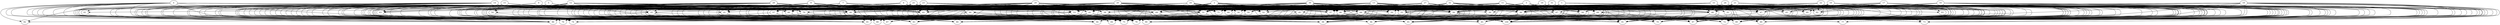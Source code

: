 // DAG automatically generated by daggen at Fri Aug  4 16:35:14 2017
// ./daggen --dot -n 100 --fat 0.8 --regular 0.8 --density 0.8 --jump 4 
digraph G {
  1 [size="794", alpha="0.08"]
  1 -> 34 [size ="34"]
  1 -> 36 [size ="34"]
  1 -> 37 [size ="34"]
  1 -> 45 [size ="34"]
  1 -> 46 [size ="34"]
  1 -> 47 [size ="34"]
  1 -> 48 [size ="34"]
  1 -> 51 [size ="34"]
  1 -> 52 [size ="34"]
  1 -> 53 [size ="34"]
  1 -> 56 [size ="34"]
  1 -> 58 [size ="34"]
  1 -> 59 [size ="34"]
  1 -> 62 [size ="34"]
  1 -> 64 [size ="34"]
  1 -> 66 [size ="34"]
  1 -> 67 [size ="34"]
  1 -> 69 [size ="34"]
  1 -> 72 [size ="34"]
  1 -> 83 [size ="34"]
  1 -> 89 [size ="34"]
  1 -> 90 [size ="34"]
  1 -> 91 [size ="34"]
  1 -> 93 [size ="34"]
  1 -> 95 [size ="34"]
  1 -> 99 [size ="34"]
  1 -> 100 [size ="34"]
  2 [size="16899", alpha="0.06"]
  2 -> 34 [size ="537"]
  2 -> 37 [size ="537"]
  2 -> 37 [size ="537"]
  2 -> 42 [size ="537"]
  2 -> 47 [size ="537"]
  2 -> 48 [size ="537"]
  2 -> 49 [size ="537"]
  2 -> 52 [size ="537"]
  2 -> 53 [size ="537"]
  2 -> 53 [size ="537"]
  2 -> 59 [size ="537"]
  2 -> 62 [size ="537"]
  2 -> 64 [size ="537"]
  2 -> 66 [size ="537"]
  2 -> 78 [size ="537"]
  2 -> 83 [size ="537"]
  2 -> 84 [size ="537"]
  2 -> 90 [size ="537"]
  2 -> 94 [size ="537"]
  2 -> 98 [size ="537"]
  2 -> 99 [size ="537"]
  2 -> 100 [size ="537"]
  3 [size="41276", alpha="0.14"]
  3 -> 34 [size ="34"]
  3 -> 36 [size ="34"]
  3 -> 37 [size ="34"]
  3 -> 38 [size ="34"]
  3 -> 42 [size ="34"]
  3 -> 44 [size ="34"]
  3 -> 47 [size ="34"]
  3 -> 52 [size ="34"]
  3 -> 55 [size ="34"]
  3 -> 56 [size ="34"]
  3 -> 58 [size ="34"]
  3 -> 59 [size ="34"]
  3 -> 62 [size ="34"]
  3 -> 64 [size ="34"]
  3 -> 65 [size ="34"]
  3 -> 66 [size ="34"]
  3 -> 69 [size ="34"]
  3 -> 72 [size ="34"]
  3 -> 75 [size ="34"]
  3 -> 80 [size ="34"]
  3 -> 81 [size ="34"]
  3 -> 84 [size ="34"]
  3 -> 87 [size ="34"]
  3 -> 89 [size ="34"]
  3 -> 90 [size ="34"]
  3 -> 91 [size ="34"]
  3 -> 94 [size ="34"]
  3 -> 98 [size ="34"]
  3 -> 99 [size ="34"]
  3 -> 100 [size ="34"]
  4 [size="8590", alpha="0.19"]
  4 -> 34 [size ="34"]
  4 -> 37 [size ="34"]
  4 -> 48 [size ="34"]
  4 -> 51 [size ="34"]
  4 -> 52 [size ="34"]
  4 -> 59 [size ="34"]
  4 -> 60 [size ="34"]
  4 -> 62 [size ="34"]
  4 -> 64 [size ="34"]
  4 -> 66 [size ="34"]
  4 -> 69 [size ="34"]
  4 -> 75 [size ="34"]
  4 -> 76 [size ="34"]
  4 -> 80 [size ="34"]
  4 -> 81 [size ="34"]
  4 -> 82 [size ="34"]
  4 -> 85 [size ="34"]
  4 -> 86 [size ="34"]
  4 -> 87 [size ="34"]
  4 -> 90 [size ="34"]
  4 -> 94 [size ="34"]
  4 -> 95 [size ="34"]
  4 -> 98 [size ="34"]
  4 -> 100 [size ="34"]
  5 [size="1972", alpha="0.03"]
  5 -> 36 [size ="34"]
  5 -> 40 [size ="34"]
  5 -> 42 [size ="34"]
  5 -> 48 [size ="34"]
  5 -> 50 [size ="34"]
  5 -> 51 [size ="34"]
  5 -> 59 [size ="34"]
  5 -> 60 [size ="34"]
  5 -> 62 [size ="34"]
  5 -> 63 [size ="34"]
  5 -> 66 [size ="34"]
  5 -> 69 [size ="34"]
  5 -> 71 [size ="34"]
  5 -> 74 [size ="34"]
  5 -> 75 [size ="34"]
  5 -> 80 [size ="34"]
  5 -> 81 [size ="34"]
  5 -> 82 [size ="34"]
  5 -> 86 [size ="34"]
  5 -> 87 [size ="34"]
  5 -> 89 [size ="34"]
  5 -> 91 [size ="34"]
  5 -> 93 [size ="34"]
  5 -> 94 [size ="34"]
  5 -> 95 [size ="34"]
  5 -> 98 [size ="34"]
  5 -> 100 [size ="34"]
  6 [size="28991", alpha="0.13"]
  6 -> 36 [size ="75"]
  6 -> 37 [size ="75"]
  6 -> 38 [size ="75"]
  6 -> 40 [size ="75"]
  6 -> 41 [size ="75"]
  6 -> 42 [size ="75"]
  6 -> 43 [size ="75"]
  6 -> 46 [size ="75"]
  6 -> 47 [size ="75"]
  6 -> 51 [size ="75"]
  6 -> 52 [size ="75"]
  6 -> 53 [size ="75"]
  6 -> 55 [size ="75"]
  6 -> 56 [size ="75"]
  6 -> 58 [size ="75"]
  6 -> 59 [size ="75"]
  6 -> 62 [size ="75"]
  6 -> 63 [size ="75"]
  6 -> 65 [size ="75"]
  6 -> 66 [size ="75"]
  6 -> 69 [size ="75"]
  6 -> 74 [size ="75"]
  6 -> 75 [size ="75"]
  6 -> 78 [size ="75"]
  6 -> 80 [size ="75"]
  6 -> 81 [size ="75"]
  6 -> 83 [size ="75"]
  6 -> 86 [size ="75"]
  6 -> 90 [size ="75"]
  6 -> 95 [size ="75"]
  6 -> 96 [size ="75"]
  6 -> 97 [size ="75"]
  7 [size="8590", alpha="0.18"]
  7 -> 35 [size ="34"]
  7 -> 36 [size ="34"]
  7 -> 37 [size ="34"]
  7 -> 38 [size ="34"]
  7 -> 40 [size ="34"]
  7 -> 42 [size ="34"]
  7 -> 43 [size ="34"]
  7 -> 46 [size ="34"]
  7 -> 51 [size ="34"]
  7 -> 52 [size ="34"]
  7 -> 55 [size ="34"]
  7 -> 58 [size ="34"]
  7 -> 62 [size ="34"]
  7 -> 63 [size ="34"]
  7 -> 66 [size ="34"]
  7 -> 68 [size ="34"]
  7 -> 69 [size ="34"]
  7 -> 71 [size ="34"]
  7 -> 72 [size ="34"]
  7 -> 74 [size ="34"]
  7 -> 75 [size ="34"]
  7 -> 78 [size ="34"]
  7 -> 80 [size ="34"]
  7 -> 81 [size ="34"]
  7 -> 83 [size ="34"]
  7 -> 84 [size ="34"]
  7 -> 85 [size ="34"]
  7 -> 86 [size ="34"]
  7 -> 90 [size ="34"]
  7 -> 91 [size ="34"]
  7 -> 94 [size ="34"]
  7 -> 97 [size ="34"]
  7 -> 98 [size ="34"]
  8 [size="231928", alpha="0.17"]
  8 -> 37 [size ="302"]
  8 -> 40 [size ="302"]
  8 -> 42 [size ="302"]
  8 -> 43 [size ="302"]
  8 -> 46 [size ="302"]
  8 -> 51 [size ="302"]
  8 -> 52 [size ="302"]
  8 -> 53 [size ="302"]
  8 -> 55 [size ="302"]
  8 -> 56 [size ="302"]
  8 -> 58 [size ="302"]
  8 -> 58 [size ="302"]
  8 -> 60 [size ="302"]
  8 -> 62 [size ="302"]
  8 -> 66 [size ="302"]
  8 -> 67 [size ="302"]
  8 -> 69 [size ="302"]
  8 -> 72 [size ="302"]
  8 -> 74 [size ="302"]
  8 -> 74 [size ="302"]
  8 -> 75 [size ="302"]
  8 -> 78 [size ="302"]
  8 -> 80 [size ="302"]
  8 -> 81 [size ="302"]
  8 -> 83 [size ="302"]
  8 -> 86 [size ="302"]
  8 -> 87 [size ="302"]
  8 -> 88 [size ="302"]
  8 -> 90 [size ="302"]
  8 -> 100 [size ="302"]
  9 [size="1022826", alpha="0.16"]
  9 -> 34 [size ="679"]
  9 -> 36 [size ="679"]
  9 -> 37 [size ="679"]
  9 -> 40 [size ="679"]
  9 -> 42 [size ="679"]
  9 -> 43 [size ="679"]
  9 -> 46 [size ="679"]
  9 -> 49 [size ="679"]
  9 -> 51 [size ="679"]
  9 -> 55 [size ="679"]
  9 -> 60 [size ="679"]
  9 -> 62 [size ="679"]
  9 -> 63 [size ="679"]
  9 -> 69 [size ="679"]
  9 -> 75 [size ="679"]
  9 -> 78 [size ="679"]
  9 -> 80 [size ="679"]
  9 -> 81 [size ="679"]
  9 -> 83 [size ="679"]
  9 -> 84 [size ="679"]
  9 -> 86 [size ="679"]
  9 -> 87 [size ="679"]
  9 -> 91 [size ="679"]
  9 -> 94 [size ="679"]
  9 -> 100 [size ="679"]
  10 [size="782758", alpha="0.05"]
  10 -> 34 [size ="679"]
  10 -> 37 [size ="679"]
  10 -> 37 [size ="679"]
  10 -> 39 [size ="679"]
  10 -> 42 [size ="679"]
  10 -> 48 [size ="679"]
  10 -> 49 [size ="679"]
  10 -> 56 [size ="679"]
  10 -> 58 [size ="679"]
  10 -> 59 [size ="679"]
  10 -> 60 [size ="679"]
  10 -> 62 [size ="679"]
  10 -> 65 [size ="679"]
  10 -> 69 [size ="679"]
  10 -> 72 [size ="679"]
  10 -> 77 [size ="679"]
  10 -> 78 [size ="679"]
  10 -> 80 [size ="679"]
  10 -> 81 [size ="679"]
  10 -> 85 [size ="679"]
  10 -> 89 [size ="679"]
  10 -> 90 [size ="679"]
  10 -> 91 [size ="679"]
  10 -> 93 [size ="679"]
  10 -> 97 [size ="679"]
  10 -> 98 [size ="679"]
  10 -> 100 [size ="679"]
  11 [size="7142", alpha="0.13"]
  11 -> 34 [size ="411"]
  11 -> 36 [size ="411"]
  11 -> 37 [size ="411"]
  11 -> 39 [size ="411"]
  11 -> 40 [size ="411"]
  11 -> 42 [size ="411"]
  11 -> 46 [size ="411"]
  11 -> 47 [size ="411"]
  11 -> 50 [size ="411"]
  11 -> 55 [size ="411"]
  11 -> 56 [size ="411"]
  11 -> 60 [size ="411"]
  11 -> 63 [size ="411"]
  11 -> 67 [size ="411"]
  11 -> 69 [size ="411"]
  11 -> 71 [size ="411"]
  11 -> 72 [size ="411"]
  11 -> 73 [size ="411"]
  11 -> 74 [size ="411"]
  11 -> 75 [size ="411"]
  11 -> 78 [size ="411"]
  11 -> 79 [size ="411"]
  11 -> 80 [size ="411"]
  11 -> 81 [size ="411"]
  11 -> 85 [size ="411"]
  11 -> 90 [size ="411"]
  11 -> 91 [size ="411"]
  11 -> 97 [size ="411"]
  11 -> 98 [size ="411"]
  12 [size="50514", alpha="0.15"]
  12 -> 37 [size ="134"]
  12 -> 40 [size ="134"]
  12 -> 42 [size ="134"]
  12 -> 43 [size ="134"]
  12 -> 44 [size ="134"]
  12 -> 46 [size ="134"]
  12 -> 50 [size ="134"]
  12 -> 52 [size ="134"]
  12 -> 54 [size ="134"]
  12 -> 56 [size ="134"]
  12 -> 56 [size ="134"]
  12 -> 60 [size ="134"]
  12 -> 63 [size ="134"]
  12 -> 66 [size ="134"]
  12 -> 68 [size ="134"]
  12 -> 69 [size ="134"]
  12 -> 72 [size ="134"]
  12 -> 74 [size ="134"]
  12 -> 75 [size ="134"]
  12 -> 75 [size ="134"]
  12 -> 76 [size ="134"]
  12 -> 78 [size ="134"]
  12 -> 79 [size ="134"]
  12 -> 80 [size ="134"]
  12 -> 83 [size ="134"]
  12 -> 86 [size ="134"]
  12 -> 90 [size ="134"]
  12 -> 91 [size ="134"]
  12 -> 98 [size ="134"]
  13 [size="10251", alpha="0.02"]
  13 -> 36 [size ="537"]
  13 -> 38 [size ="537"]
  13 -> 42 [size ="537"]
  13 -> 46 [size ="537"]
  13 -> 48 [size ="537"]
  13 -> 50 [size ="537"]
  13 -> 53 [size ="537"]
  13 -> 55 [size ="537"]
  13 -> 56 [size ="537"]
  13 -> 56 [size ="537"]
  13 -> 60 [size ="537"]
  13 -> 62 [size ="537"]
  13 -> 66 [size ="537"]
  13 -> 67 [size ="537"]
  13 -> 69 [size ="537"]
  13 -> 71 [size ="537"]
  13 -> 72 [size ="537"]
  13 -> 74 [size ="537"]
  13 -> 76 [size ="537"]
  13 -> 78 [size ="537"]
  13 -> 79 [size ="537"]
  13 -> 81 [size ="537"]
  13 -> 83 [size ="537"]
  13 -> 86 [size ="537"]
  13 -> 91 [size ="537"]
  13 -> 92 [size ="537"]
  13 -> 94 [size ="537"]
  13 -> 95 [size ="537"]
  13 -> 96 [size ="537"]
  13 -> 98 [size ="537"]
  13 -> 100 [size ="537"]
  14 [size="1806", alpha="0.20"]
  14 -> 34 [size ="134"]
  14 -> 37 [size ="134"]
  14 -> 38 [size ="134"]
  14 -> 40 [size ="134"]
  14 -> 41 [size ="134"]
  14 -> 42 [size ="134"]
  14 -> 46 [size ="134"]
  14 -> 48 [size ="134"]
  14 -> 49 [size ="134"]
  14 -> 52 [size ="134"]
  14 -> 53 [size ="134"]
  14 -> 56 [size ="134"]
  14 -> 59 [size ="134"]
  14 -> 60 [size ="134"]
  14 -> 61 [size ="134"]
  14 -> 62 [size ="134"]
  14 -> 71 [size ="134"]
  14 -> 75 [size ="134"]
  14 -> 76 [size ="134"]
  14 -> 78 [size ="134"]
  14 -> 79 [size ="134"]
  14 -> 80 [size ="134"]
  14 -> 81 [size ="134"]
  14 -> 83 [size ="134"]
  14 -> 84 [size ="134"]
  14 -> 85 [size ="134"]
  14 -> 86 [size ="134"]
  14 -> 87 [size ="134"]
  14 -> 88 [size ="134"]
  14 -> 95 [size ="134"]
  14 -> 98 [size ="134"]
  15 [size="231928", alpha="0.06"]
  15 -> 36 [size ="302"]
  15 -> 38 [size ="302"]
  15 -> 42 [size ="302"]
  15 -> 50 [size ="302"]
  15 -> 51 [size ="302"]
  15 -> 52 [size ="302"]
  15 -> 53 [size ="302"]
  15 -> 54 [size ="302"]
  15 -> 56 [size ="302"]
  15 -> 58 [size ="302"]
  15 -> 59 [size ="302"]
  15 -> 63 [size ="302"]
  15 -> 70 [size ="302"]
  15 -> 74 [size ="302"]
  15 -> 76 [size ="302"]
  15 -> 78 [size ="302"]
  15 -> 81 [size ="302"]
  15 -> 83 [size ="302"]
  15 -> 84 [size ="302"]
  15 -> 85 [size ="302"]
  15 -> 86 [size ="302"]
  15 -> 87 [size ="302"]
  15 -> 92 [size ="302"]
  15 -> 95 [size ="302"]
  15 -> 98 [size ="302"]
  16 [size="549756", alpha="0.18"]
  16 -> 38 [size ="537"]
  16 -> 40 [size ="537"]
  16 -> 46 [size ="537"]
  16 -> 48 [size ="537"]
  16 -> 51 [size ="537"]
  16 -> 52 [size ="537"]
  16 -> 55 [size ="537"]
  16 -> 59 [size ="537"]
  16 -> 65 [size ="537"]
  16 -> 72 [size ="537"]
  16 -> 75 [size ="537"]
  16 -> 76 [size ="537"]
  16 -> 78 [size ="537"]
  16 -> 79 [size ="537"]
  16 -> 84 [size ="537"]
  16 -> 85 [size ="537"]
  16 -> 89 [size ="537"]
  16 -> 92 [size ="537"]
  16 -> 98 [size ="537"]
  16 -> 99 [size ="537"]
  17 [size="19728", alpha="0.13"]
  17 -> 36 [size ="537"]
  17 -> 37 [size ="537"]
  17 -> 40 [size ="537"]
  17 -> 41 [size ="537"]
  17 -> 46 [size ="537"]
  17 -> 49 [size ="537"]
  17 -> 51 [size ="537"]
  17 -> 52 [size ="537"]
  17 -> 55 [size ="537"]
  17 -> 59 [size ="537"]
  17 -> 65 [size ="537"]
  17 -> 66 [size ="537"]
  17 -> 68 [size ="537"]
  17 -> 72 [size ="537"]
  17 -> 75 [size ="537"]
  17 -> 77 [size ="537"]
  17 -> 78 [size ="537"]
  17 -> 79 [size ="537"]
  17 -> 80 [size ="537"]
  17 -> 84 [size ="537"]
  17 -> 85 [size ="537"]
  17 -> 87 [size ="537"]
  17 -> 90 [size ="537"]
  17 -> 91 [size ="537"]
  17 -> 92 [size ="537"]
  17 -> 96 [size ="537"]
  17 -> 97 [size ="537"]
  17 -> 100 [size ="537"]
  18 [size="1137", alpha="0.12"]
  18 -> 36 [size ="34"]
  18 -> 37 [size ="34"]
  18 -> 42 [size ="34"]
  18 -> 46 [size ="34"]
  18 -> 47 [size ="34"]
  18 -> 50 [size ="34"]
  18 -> 51 [size ="34"]
  18 -> 52 [size ="34"]
  18 -> 55 [size ="34"]
  18 -> 56 [size ="34"]
  18 -> 62 [size ="34"]
  18 -> 64 [size ="34"]
  18 -> 72 [size ="34"]
  18 -> 72 [size ="34"]
  18 -> 73 [size ="34"]
  18 -> 77 [size ="34"]
  18 -> 78 [size ="34"]
  18 -> 79 [size ="34"]
  18 -> 83 [size ="34"]
  18 -> 85 [size ="34"]
  18 -> 86 [size ="34"]
  18 -> 90 [size ="34"]
  18 -> 91 [size ="34"]
  18 -> 91 [size ="34"]
  18 -> 94 [size ="34"]
  18 -> 95 [size ="34"]
  18 -> 97 [size ="34"]
  18 -> 98 [size ="34"]
  18 -> 100 [size ="34"]
  19 [size="368293", alpha="0.15"]
  19 -> 37 [size ="411"]
  19 -> 38 [size ="411"]
  19 -> 40 [size ="411"]
  19 -> 42 [size ="411"]
  19 -> 48 [size ="411"]
  19 -> 49 [size ="411"]
  19 -> 50 [size ="411"]
  19 -> 51 [size ="411"]
  19 -> 54 [size ="411"]
  19 -> 57 [size ="411"]
  19 -> 58 [size ="411"]
  19 -> 59 [size ="411"]
  19 -> 65 [size ="411"]
  19 -> 70 [size ="411"]
  19 -> 71 [size ="411"]
  19 -> 73 [size ="411"]
  19 -> 78 [size ="411"]
  19 -> 79 [size ="411"]
  19 -> 83 [size ="411"]
  19 -> 85 [size ="411"]
  19 -> 89 [size ="411"]
  19 -> 91 [size ="411"]
  19 -> 94 [size ="411"]
  19 -> 97 [size ="411"]
  19 -> 100 [size ="411"]
  20 [size="95592", alpha="0.17"]
  20 -> 37 [size ="75"]
  20 -> 40 [size ="75"]
  20 -> 40 [size ="75"]
  20 -> 42 [size ="75"]
  20 -> 43 [size ="75"]
  20 -> 46 [size ="75"]
  20 -> 48 [size ="75"]
  20 -> 50 [size ="75"]
  20 -> 51 [size ="75"]
  20 -> 55 [size ="75"]
  20 -> 56 [size ="75"]
  20 -> 59 [size ="75"]
  20 -> 60 [size ="75"]
  20 -> 70 [size ="75"]
  20 -> 71 [size ="75"]
  20 -> 72 [size ="75"]
  20 -> 74 [size ="75"]
  20 -> 78 [size ="75"]
  20 -> 80 [size ="75"]
  20 -> 81 [size ="75"]
  20 -> 85 [size ="75"]
  20 -> 90 [size ="75"]
  20 -> 91 [size ="75"]
  20 -> 95 [size ="75"]
  20 -> 96 [size ="75"]
  20 -> 97 [size ="75"]
  20 -> 98 [size ="75"]
  20 -> 99 [size ="75"]
  20 -> 100 [size ="75"]
  21 [size="8590", alpha="0.10"]
  21 -> 34 [size ="34"]
  21 -> 36 [size ="34"]
  21 -> 37 [size ="34"]
  21 -> 38 [size ="34"]
  21 -> 46 [size ="34"]
  21 -> 48 [size ="34"]
  21 -> 49 [size ="34"]
  21 -> 51 [size ="34"]
  21 -> 51 [size ="34"]
  21 -> 52 [size ="34"]
  21 -> 55 [size ="34"]
  21 -> 58 [size ="34"]
  21 -> 66 [size ="34"]
  21 -> 67 [size ="34"]
  21 -> 69 [size ="34"]
  21 -> 72 [size ="34"]
  21 -> 73 [size ="34"]
  21 -> 75 [size ="34"]
  21 -> 79 [size ="34"]
  21 -> 81 [size ="34"]
  21 -> 87 [size ="34"]
  21 -> 88 [size ="34"]
  21 -> 90 [size ="34"]
  21 -> 95 [size ="34"]
  21 -> 97 [size ="34"]
  21 -> 97 [size ="34"]
  21 -> 99 [size ="34"]
  22 [size="161801", alpha="0.16"]
  22 -> 34 [size ="302"]
  22 -> 36 [size ="302"]
  22 -> 46 [size ="302"]
  22 -> 47 [size ="302"]
  22 -> 51 [size ="302"]
  22 -> 52 [size ="302"]
  22 -> 55 [size ="302"]
  22 -> 58 [size ="302"]
  22 -> 59 [size ="302"]
  22 -> 66 [size ="302"]
  22 -> 68 [size ="302"]
  22 -> 69 [size ="302"]
  22 -> 72 [size ="302"]
  22 -> 75 [size ="302"]
  22 -> 81 [size ="302"]
  22 -> 83 [size ="302"]
  22 -> 84 [size ="302"]
  22 -> 85 [size ="302"]
  22 -> 87 [size ="302"]
  22 -> 88 [size ="302"]
  22 -> 90 [size ="302"]
  22 -> 91 [size ="302"]
  22 -> 92 [size ="302"]
  22 -> 97 [size ="302"]
  22 -> 98 [size ="302"]
  22 -> 99 [size ="302"]
  22 -> 100 [size ="302"]
  23 [size="782758", alpha="0.17"]
  23 -> 34 [size ="679"]
  23 -> 36 [size ="679"]
  23 -> 37 [size ="679"]
  23 -> 38 [size ="679"]
  23 -> 39 [size ="679"]
  23 -> 40 [size ="679"]
  23 -> 42 [size ="679"]
  23 -> 46 [size ="679"]
  23 -> 51 [size ="679"]
  23 -> 52 [size ="679"]
  23 -> 55 [size ="679"]
  23 -> 57 [size ="679"]
  23 -> 59 [size ="679"]
  23 -> 60 [size ="679"]
  23 -> 62 [size ="679"]
  23 -> 64 [size ="679"]
  23 -> 66 [size ="679"]
  23 -> 69 [size ="679"]
  23 -> 71 [size ="679"]
  23 -> 72 [size ="679"]
  23 -> 78 [size ="679"]
  23 -> 80 [size ="679"]
  23 -> 81 [size ="679"]
  23 -> 83 [size ="679"]
  23 -> 85 [size ="679"]
  23 -> 87 [size ="679"]
  23 -> 88 [size ="679"]
  23 -> 90 [size ="679"]
  23 -> 91 [size ="679"]
  23 -> 95 [size ="679"]
  23 -> 97 [size ="679"]
  23 -> 98 [size ="679"]
  23 -> 100 [size ="679"]
  24 [size="231928", alpha="0.15"]
  24 -> 34 [size ="302"]
  24 -> 36 [size ="302"]
  24 -> 37 [size ="302"]
  24 -> 39 [size ="302"]
  24 -> 40 [size ="302"]
  24 -> 40 [size ="302"]
  24 -> 46 [size ="302"]
  24 -> 46 [size ="302"]
  24 -> 50 [size ="302"]
  24 -> 51 [size ="302"]
  24 -> 52 [size ="302"]
  24 -> 59 [size ="302"]
  24 -> 59 [size ="302"]
  24 -> 60 [size ="302"]
  24 -> 62 [size ="302"]
  24 -> 64 [size ="302"]
  24 -> 65 [size ="302"]
  24 -> 66 [size ="302"]
  24 -> 69 [size ="302"]
  24 -> 71 [size ="302"]
  24 -> 72 [size ="302"]
  24 -> 79 [size ="302"]
  24 -> 81 [size ="302"]
  24 -> 83 [size ="302"]
  24 -> 85 [size ="302"]
  24 -> 86 [size ="302"]
  24 -> 88 [size ="302"]
  24 -> 89 [size ="302"]
  24 -> 90 [size ="302"]
  24 -> 94 [size ="302"]
  24 -> 95 [size ="302"]
  24 -> 96 [size ="302"]
  24 -> 97 [size ="302"]
  25 [size="5093", alpha="0.08"]
  25 -> 37 [size ="302"]
  25 -> 40 [size ="302"]
  25 -> 41 [size ="302"]
  25 -> 42 [size ="302"]
  25 -> 46 [size ="302"]
  25 -> 48 [size ="302"]
  25 -> 50 [size ="302"]
  25 -> 51 [size ="302"]
  25 -> 52 [size ="302"]
  25 -> 53 [size ="302"]
  25 -> 55 [size ="302"]
  25 -> 57 [size ="302"]
  25 -> 59 [size ="302"]
  25 -> 62 [size ="302"]
  25 -> 62 [size ="302"]
  25 -> 63 [size ="302"]
  25 -> 66 [size ="302"]
  25 -> 66 [size ="302"]
  25 -> 67 [size ="302"]
  25 -> 69 [size ="302"]
  25 -> 71 [size ="302"]
  25 -> 72 [size ="302"]
  25 -> 75 [size ="302"]
  25 -> 80 [size ="302"]
  25 -> 81 [size ="302"]
  25 -> 85 [size ="302"]
  25 -> 86 [size ="302"]
  25 -> 87 [size ="302"]
  25 -> 94 [size ="302"]
  25 -> 94 [size ="302"]
  25 -> 95 [size ="302"]
  25 -> 98 [size ="302"]
  25 -> 99 [size ="302"]
  25 -> 100 [size ="302"]
  26 [size="8590", alpha="0.05"]
  26 -> 35 [size ="34"]
  26 -> 37 [size ="34"]
  26 -> 40 [size ="34"]
  26 -> 42 [size ="34"]
  26 -> 46 [size ="34"]
  26 -> 48 [size ="34"]
  26 -> 50 [size ="34"]
  26 -> 51 [size ="34"]
  26 -> 52 [size ="34"]
  26 -> 55 [size ="34"]
  26 -> 59 [size ="34"]
  26 -> 60 [size ="34"]
  26 -> 62 [size ="34"]
  26 -> 66 [size ="34"]
  26 -> 67 [size ="34"]
  26 -> 71 [size ="34"]
  26 -> 72 [size ="34"]
  26 -> 73 [size ="34"]
  26 -> 74 [size ="34"]
  26 -> 75 [size ="34"]
  26 -> 78 [size ="34"]
  26 -> 79 [size ="34"]
  26 -> 80 [size ="34"]
  26 -> 85 [size ="34"]
  26 -> 86 [size ="34"]
  26 -> 89 [size ="34"]
  26 -> 91 [size ="34"]
  26 -> 95 [size ="34"]
  26 -> 97 [size ="34"]
  26 -> 98 [size ="34"]
  26 -> 100 [size ="34"]
  27 [size="20478", alpha="0.15"]
  27 -> 34 [size ="537"]
  27 -> 35 [size ="537"]
  27 -> 37 [size ="537"]
  27 -> 39 [size ="537"]
  27 -> 42 [size ="537"]
  27 -> 46 [size ="537"]
  27 -> 48 [size ="537"]
  27 -> 50 [size ="537"]
  27 -> 53 [size ="537"]
  27 -> 55 [size ="537"]
  27 -> 56 [size ="537"]
  27 -> 58 [size ="537"]
  27 -> 59 [size ="537"]
  27 -> 60 [size ="537"]
  27 -> 62 [size ="537"]
  27 -> 66 [size ="537"]
  27 -> 67 [size ="537"]
  27 -> 69 [size ="537"]
  27 -> 71 [size ="537"]
  27 -> 74 [size ="537"]
  27 -> 75 [size ="537"]
  27 -> 78 [size ="537"]
  27 -> 79 [size ="537"]
  27 -> 86 [size ="537"]
  27 -> 88 [size ="537"]
  27 -> 91 [size ="537"]
  27 -> 95 [size ="537"]
  27 -> 97 [size ="537"]
  27 -> 98 [size ="537"]
  27 -> 100 [size ="537"]
  28 [size="18470", alpha="0.05"]
  28 -> 34 [size ="679"]
  28 -> 40 [size ="679"]
  28 -> 42 [size ="679"]
  28 -> 43 [size ="679"]
  28 -> 45 [size ="679"]
  28 -> 46 [size ="679"]
  28 -> 51 [size ="679"]
  28 -> 55 [size ="679"]
  28 -> 56 [size ="679"]
  28 -> 57 [size ="679"]
  28 -> 58 [size ="679"]
  28 -> 59 [size ="679"]
  28 -> 60 [size ="679"]
  28 -> 62 [size ="679"]
  28 -> 64 [size ="679"]
  28 -> 66 [size ="679"]
  28 -> 69 [size ="679"]
  28 -> 70 [size ="679"]
  28 -> 74 [size ="679"]
  28 -> 76 [size ="679"]
  28 -> 78 [size ="679"]
  28 -> 78 [size ="679"]
  28 -> 79 [size ="679"]
  28 -> 81 [size ="679"]
  28 -> 83 [size ="679"]
  28 -> 85 [size ="679"]
  28 -> 87 [size ="679"]
  28 -> 88 [size ="679"]
  28 -> 90 [size ="679"]
  28 -> 91 [size ="679"]
  28 -> 94 [size ="679"]
  28 -> 98 [size ="679"]
  28 -> 99 [size ="679"]
  29 [size="35489", alpha="0.05"]
  29 -> 34 [size ="839"]
  29 -> 36 [size ="839"]
  29 -> 37 [size ="839"]
  29 -> 38 [size ="839"]
  29 -> 40 [size ="839"]
  29 -> 47 [size ="839"]
  29 -> 50 [size ="839"]
  29 -> 51 [size ="839"]
  29 -> 53 [size ="839"]
  29 -> 55 [size ="839"]
  29 -> 56 [size ="839"]
  29 -> 57 [size ="839"]
  29 -> 59 [size ="839"]
  29 -> 62 [size ="839"]
  29 -> 63 [size ="839"]
  29 -> 64 [size ="839"]
  29 -> 66 [size ="839"]
  29 -> 67 [size ="839"]
  29 -> 69 [size ="839"]
  29 -> 70 [size ="839"]
  29 -> 72 [size ="839"]
  29 -> 74 [size ="839"]
  29 -> 76 [size ="839"]
  29 -> 78 [size ="839"]
  29 -> 79 [size ="839"]
  29 -> 84 [size ="839"]
  29 -> 86 [size ="839"]
  29 -> 87 [size ="839"]
  29 -> 88 [size ="839"]
  29 -> 90 [size ="839"]
  29 -> 95 [size ="839"]
  29 -> 97 [size ="839"]
  29 -> 98 [size ="839"]
  29 -> 100 [size ="839"]
  30 [size="326738", alpha="0.15"]
  30 -> 36 [size ="302"]
  30 -> 37 [size ="302"]
  30 -> 38 [size ="302"]
  30 -> 40 [size ="302"]
  30 -> 41 [size ="302"]
  30 -> 42 [size ="302"]
  30 -> 43 [size ="302"]
  30 -> 46 [size ="302"]
  30 -> 50 [size ="302"]
  30 -> 51 [size ="302"]
  30 -> 52 [size ="302"]
  30 -> 53 [size ="302"]
  30 -> 55 [size ="302"]
  30 -> 56 [size ="302"]
  30 -> 59 [size ="302"]
  30 -> 61 [size ="302"]
  30 -> 62 [size ="302"]
  30 -> 64 [size ="302"]
  30 -> 65 [size ="302"]
  30 -> 66 [size ="302"]
  30 -> 67 [size ="302"]
  30 -> 69 [size ="302"]
  30 -> 72 [size ="302"]
  30 -> 78 [size ="302"]
  30 -> 80 [size ="302"]
  30 -> 87 [size ="302"]
  30 -> 90 [size ="302"]
  30 -> 92 [size ="302"]
  30 -> 98 [size ="302"]
  30 -> 100 [size ="302"]
  31 [size="167606", alpha="0.05"]
  31 -> 36 [size ="411"]
  31 -> 42 [size ="411"]
  31 -> 43 [size ="411"]
  31 -> 46 [size ="411"]
  31 -> 48 [size ="411"]
  31 -> 50 [size ="411"]
  31 -> 51 [size ="411"]
  31 -> 52 [size ="411"]
  31 -> 53 [size ="411"]
  31 -> 55 [size ="411"]
  31 -> 56 [size ="411"]
  31 -> 59 [size ="411"]
  31 -> 64 [size ="411"]
  31 -> 66 [size ="411"]
  31 -> 67 [size ="411"]
  31 -> 69 [size ="411"]
  31 -> 71 [size ="411"]
  31 -> 72 [size ="411"]
  31 -> 75 [size ="411"]
  31 -> 78 [size ="411"]
  31 -> 80 [size ="411"]
  31 -> 83 [size ="411"]
  31 -> 87 [size ="411"]
  31 -> 91 [size ="411"]
  31 -> 94 [size ="411"]
  31 -> 95 [size ="411"]
  31 -> 97 [size ="411"]
  31 -> 98 [size ="411"]
  31 -> 99 [size ="411"]
  31 -> 100 [size ="411"]
  32 [size="8659", alpha="0.05"]
  32 -> 34 [size ="839"]
  32 -> 36 [size ="839"]
  32 -> 37 [size ="839"]
  32 -> 40 [size ="839"]
  32 -> 42 [size ="839"]
  32 -> 46 [size ="839"]
  32 -> 48 [size ="839"]
  32 -> 50 [size ="839"]
  32 -> 51 [size ="839"]
  32 -> 52 [size ="839"]
  32 -> 56 [size ="839"]
  32 -> 59 [size ="839"]
  32 -> 60 [size ="839"]
  32 -> 65 [size ="839"]
  32 -> 66 [size ="839"]
  32 -> 68 [size ="839"]
  32 -> 69 [size ="839"]
  32 -> 71 [size ="839"]
  32 -> 78 [size ="839"]
  32 -> 80 [size ="839"]
  32 -> 81 [size ="839"]
  32 -> 87 [size ="839"]
  32 -> 88 [size ="839"]
  32 -> 89 [size ="839"]
  32 -> 91 [size ="839"]
  32 -> 94 [size ="839"]
  32 -> 95 [size ="839"]
  32 -> 99 [size ="839"]
  32 -> 99 [size ="839"]
  32 -> 100 [size ="839"]
  33 [size="151576", alpha="0.10"]
  33 -> 36 [size ="302"]
  33 -> 36 [size ="302"]
  33 -> 42 [size ="302"]
  33 -> 46 [size ="302"]
  33 -> 47 [size ="302"]
  33 -> 48 [size ="302"]
  33 -> 50 [size ="302"]
  33 -> 51 [size ="302"]
  33 -> 51 [size ="302"]
  33 -> 56 [size ="302"]
  33 -> 56 [size ="302"]
  33 -> 57 [size ="302"]
  33 -> 59 [size ="302"]
  33 -> 64 [size ="302"]
  33 -> 65 [size ="302"]
  33 -> 66 [size ="302"]
  33 -> 69 [size ="302"]
  33 -> 72 [size ="302"]
  33 -> 74 [size ="302"]
  33 -> 75 [size ="302"]
  33 -> 76 [size ="302"]
  33 -> 80 [size ="302"]
  33 -> 83 [size ="302"]
  33 -> 85 [size ="302"]
  33 -> 90 [size ="302"]
  33 -> 95 [size ="302"]
  33 -> 97 [size ="302"]
  33 -> 98 [size ="302"]
  33 -> 99 [size ="302"]
  33 -> 100 [size ="302"]
  34 [size="180106", alpha="0.12"]
  34 -> 76 [size ="411"]
  34 -> 80 [size ="411"]
  35 [size="173426", alpha="0.02"]
  35 -> 72 [size ="210"]
  35 -> 89 [size ="210"]
  36 [size="1469", alpha="0.19"]
  36 -> 85 [size ="34"]
  36 -> 95 [size ="34"]
  36 -> 96 [size ="34"]
  36 -> 100 [size ="34"]
  37 [size="7587", alpha="0.10"]
  37 -> 73 [size ="679"]
  37 -> 95 [size ="679"]
  37 -> 98 [size ="679"]
  38 [size="368293", alpha="0.02"]
  38 -> 81 [size ="411"]
  38 -> 95 [size ="411"]
  39 [size="18252", alpha="0.09"]
  39 -> 95 [size ="302"]
  40 [size="3399", alpha="0.05"]
  40 -> 81 [size ="134"]
  40 -> 83 [size ="134"]
  40 -> 86 [size ="134"]
  40 -> 87 [size ="134"]
  40 -> 90 [size ="134"]
  41 [size="782758", alpha="0.07"]
  41 -> 80 [size ="679"]
  41 -> 83 [size ="679"]
  42 [size="134218", alpha="0.18"]
  42 -> 74 [size ="210"]
  42 -> 77 [size ="210"]
  42 -> 80 [size ="210"]
  42 -> 83 [size ="210"]
  42 -> 86 [size ="210"]
  42 -> 97 [size ="210"]
  43 [size="782758", alpha="0.15"]
  43 -> 72 [size ="679"]
  43 -> 77 [size ="679"]
  43 -> 81 [size ="679"]
  43 -> 83 [size ="679"]
  43 -> 86 [size ="679"]
  43 -> 97 [size ="679"]
  44 [size="9466", alpha="0.19"]
  44 -> 74 [size ="537"]
  44 -> 86 [size ="537"]
  44 -> 91 [size ="537"]
  44 -> 100 [size ="537"]
  45 [size="6597", alpha="0.13"]
  45 -> 76 [size ="537"]
  45 -> 85 [size ="537"]
  45 -> 87 [size ="537"]
  46 [size="19693", alpha="0.02"]
  46 -> 81 [size ="537"]
  46 -> 83 [size ="537"]
  46 -> 86 [size ="537"]
  46 -> 99 [size ="537"]
  46 -> 100 [size ="537"]
  47 [size="5121", alpha="0.05"]
  47 -> 89 [size ="302"]
  47 -> 91 [size ="302"]
  48 [size="1172", alpha="0.15"]
  48 -> 72 [size ="34"]
  48 -> 81 [size ="34"]
  48 -> 86 [size ="34"]
  48 -> 97 [size ="34"]
  48 -> 99 [size ="34"]
  49 [size="564591", alpha="0.12"]
  49 -> 84 [size ="679"]
  50 [size="26107", alpha="0.08"]
  50 -> 98 [size ="839"]
  51 [size="3839", alpha="0.19"]
  51 -> 72 [size ="302"]
  51 -> 75 [size ="302"]
  51 -> 88 [size ="302"]
  51 -> 91 [size ="302"]
  51 -> 99 [size ="302"]
  52 [size="10212", alpha="0.07"]
  53 [size="23518", alpha="0.15"]
  53 -> 87 [size ="75"]
  53 -> 97 [size ="75"]
  54 [size="19605", alpha="0.19"]
  54 -> 88 [size ="34"]
  54 -> 91 [size ="34"]
  55 [size="1398639", alpha="0.11"]
  55 -> 73 [size ="839"]
  55 -> 74 [size ="839"]
  56 [size="134218", alpha="0.20"]
  56 -> 78 [size ="210"]
  56 -> 79 [size ="210"]
  56 -> 85 [size ="210"]
  56 -> 87 [size ="210"]
  56 -> 99 [size ="210"]
  56 -> 100 [size ="210"]
  57 [size="8590", alpha="0.12"]
  57 -> 84 [size ="34"]
  57 -> 86 [size ="34"]
  57 -> 87 [size ="34"]
  58 [size="782758", alpha="0.03"]
  58 -> 78 [size ="679"]
  58 -> 80 [size ="679"]
  58 -> 83 [size ="679"]
  58 -> 85 [size ="679"]
  58 -> 94 [size ="679"]
  58 -> 95 [size ="679"]
  59 [size="656427", alpha="0.06"]
  59 -> 80 [size ="537"]
  59 -> 81 [size ="537"]
  60 [size="43986", alpha="0.14"]
  60 -> 75 [size ="34"]
  60 -> 80 [size ="34"]
  61 [size="179611", alpha="0.06"]
  61 -> 86 [size ="302"]
  62 [size="798553", alpha="0.14"]
  63 [size="368293", alpha="0.20"]
  63 -> 74 [size ="411"]
  63 -> 76 [size ="411"]
  63 -> 86 [size ="411"]
  64 [size="7511", alpha="0.07"]
  64 -> 77 [size ="411"]
  64 -> 79 [size ="411"]
  64 -> 82 [size ="411"]
  64 -> 89 [size ="411"]
  64 -> 94 [size ="411"]
  65 [size="96425", alpha="0.09"]
  66 [size="184805", alpha="0.06"]
  66 -> 100 [size ="210"]
  67 [size="782758", alpha="0.01"]
  67 -> 87 [size ="679"]
  67 -> 89 [size ="679"]
  67 -> 91 [size ="679"]
  68 [size="167021", alpha="0.12"]
  68 -> 72 [size ="210"]
  68 -> 81 [size ="210"]
  68 -> 86 [size ="210"]
  68 -> 91 [size ="210"]
  68 -> 98 [size ="210"]
  69 [size="262168", alpha="0.15"]
  69 -> 76 [size ="537"]
  69 -> 91 [size ="537"]
  69 -> 97 [size ="537"]
  69 -> 98 [size ="537"]
  70 [size="68719", alpha="0.10"]
  70 -> 76 [size ="134"]
  70 -> 80 [size ="134"]
  70 -> 86 [size ="134"]
  70 -> 90 [size ="134"]
  70 -> 97 [size ="134"]
  70 -> 98 [size ="134"]
  71 [size="19277", alpha="0.10"]
  72 [size="8590", alpha="0.13"]
  73 [size="180489", alpha="0.18"]
  74 [size="1659", alpha="0.10"]
  75 [size="28991", alpha="0.07"]
  76 [size="28991", alpha="0.08"]
  77 [size="22064", alpha="0.01"]
  78 [size="13761", alpha="0.15"]
  79 [size="47512", alpha="0.01"]
  80 [size="28991", alpha="0.09"]
  81 [size="134218", alpha="0.08"]
  82 [size="112095", alpha="0.00"]
  83 [size="368293", alpha="0.16"]
  84 [size="184134", alpha="0.01"]
  85 [size="134218", alpha="0.04"]
  86 [size="630260", alpha="0.05"]
  87 [size="1073742", alpha="0.06"]
  88 [size="12657", alpha="0.07"]
  89 [size="368293", alpha="0.04"]
  90 [size="28991", alpha="0.15"]
  91 [size="134218", alpha="0.02"]
  92 [size="18868", alpha="0.01"]
  93 [size="782758", alpha="0.04"]
  94 [size="27447", alpha="0.14"]
  95 [size="549756", alpha="0.02"]
  96 [size="68719", alpha="0.01"]
  97 [size="549756", alpha="0.05"]
  98 [size="48145", alpha="0.16"]
  99 [size="130677", alpha="0.12"]
  100 [size="396", alpha="0.06"]
}
